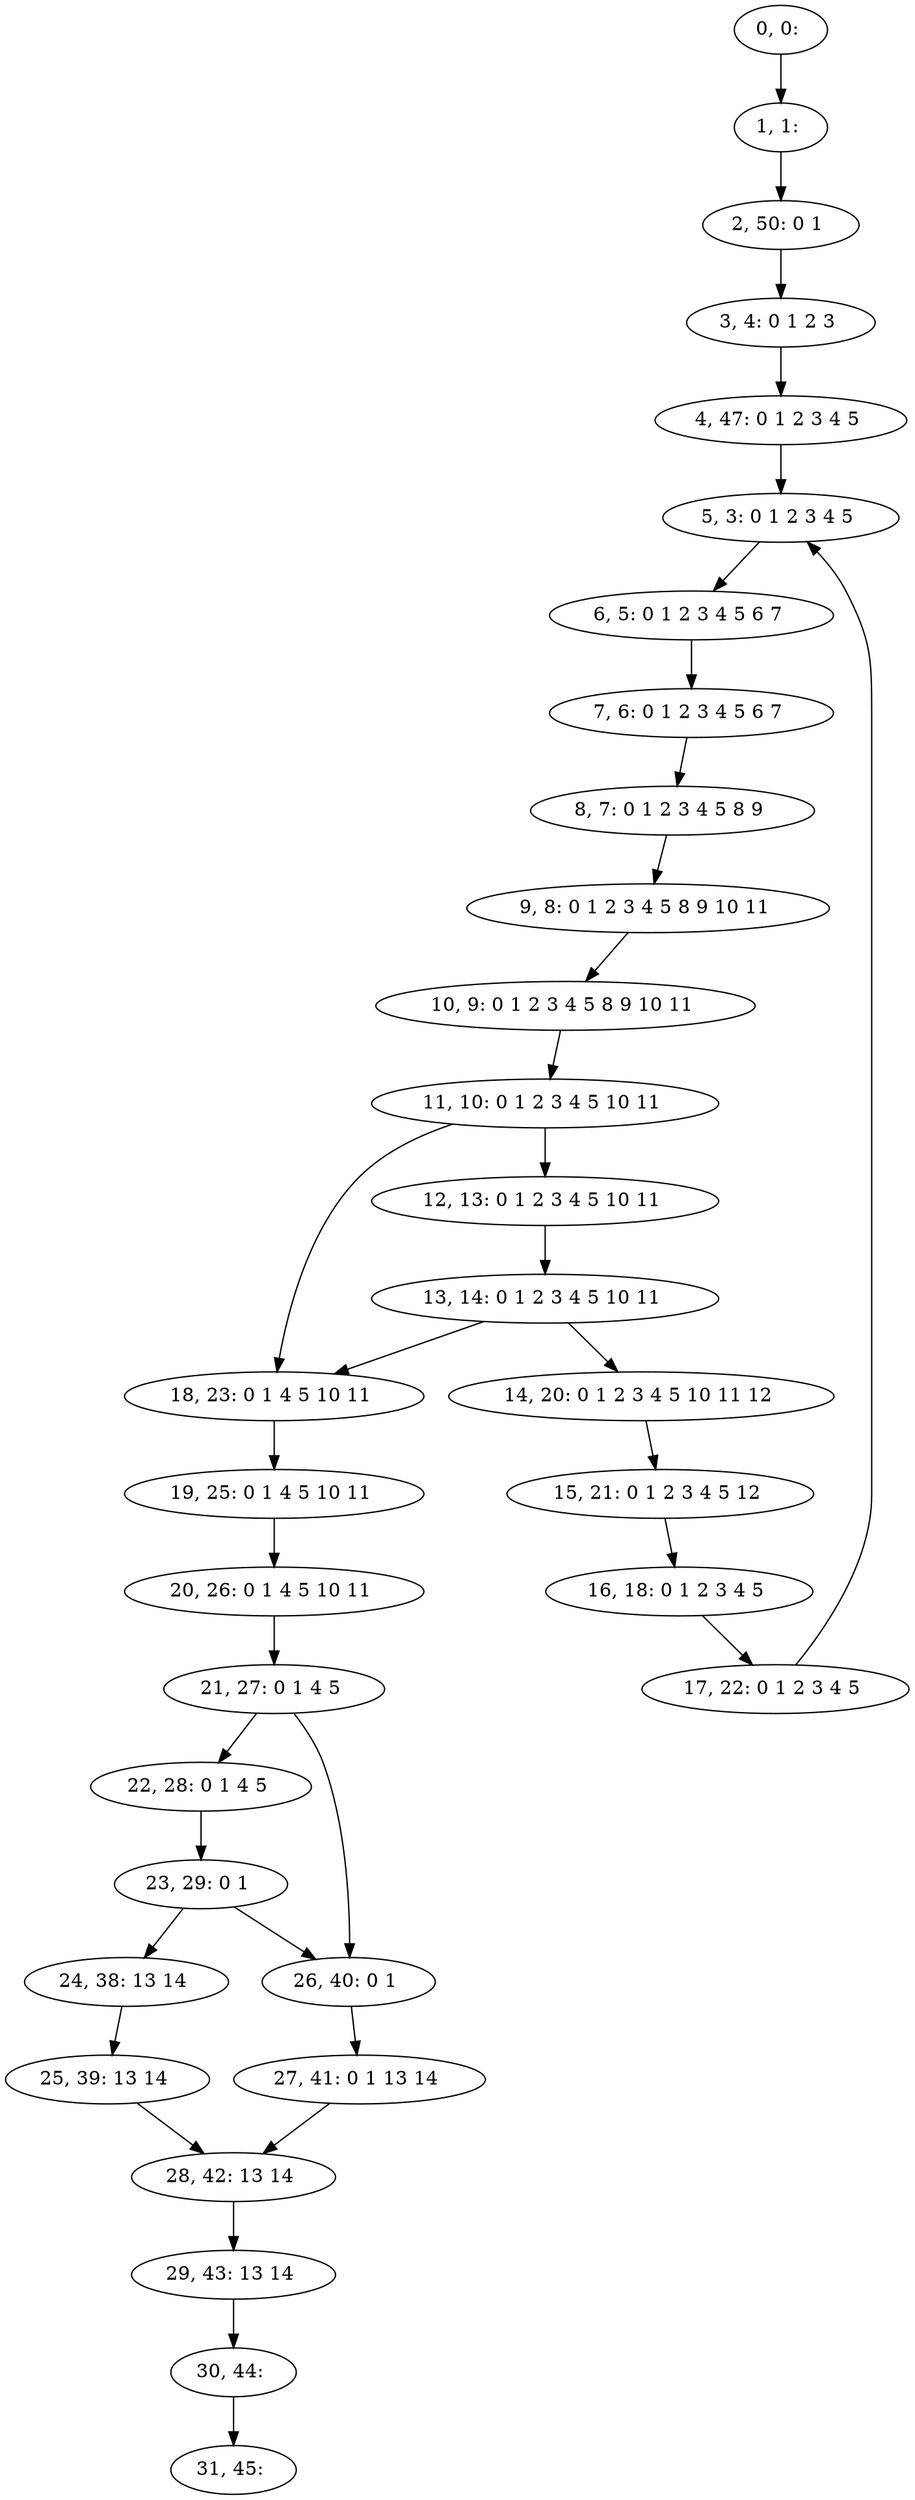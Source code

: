 digraph G {
0[label="0, 0: "];
1[label="1, 1: "];
2[label="2, 50: 0 1 "];
3[label="3, 4: 0 1 2 3 "];
4[label="4, 47: 0 1 2 3 4 5 "];
5[label="5, 3: 0 1 2 3 4 5 "];
6[label="6, 5: 0 1 2 3 4 5 6 7 "];
7[label="7, 6: 0 1 2 3 4 5 6 7 "];
8[label="8, 7: 0 1 2 3 4 5 8 9 "];
9[label="9, 8: 0 1 2 3 4 5 8 9 10 11 "];
10[label="10, 9: 0 1 2 3 4 5 8 9 10 11 "];
11[label="11, 10: 0 1 2 3 4 5 10 11 "];
12[label="12, 13: 0 1 2 3 4 5 10 11 "];
13[label="13, 14: 0 1 2 3 4 5 10 11 "];
14[label="14, 20: 0 1 2 3 4 5 10 11 12 "];
15[label="15, 21: 0 1 2 3 4 5 12 "];
16[label="16, 18: 0 1 2 3 4 5 "];
17[label="17, 22: 0 1 2 3 4 5 "];
18[label="18, 23: 0 1 4 5 10 11 "];
19[label="19, 25: 0 1 4 5 10 11 "];
20[label="20, 26: 0 1 4 5 10 11 "];
21[label="21, 27: 0 1 4 5 "];
22[label="22, 28: 0 1 4 5 "];
23[label="23, 29: 0 1 "];
24[label="24, 38: 13 14 "];
25[label="25, 39: 13 14 "];
26[label="26, 40: 0 1 "];
27[label="27, 41: 0 1 13 14 "];
28[label="28, 42: 13 14 "];
29[label="29, 43: 13 14 "];
30[label="30, 44: "];
31[label="31, 45: "];
0->1 ;
1->2 ;
2->3 ;
3->4 ;
4->5 ;
5->6 ;
6->7 ;
7->8 ;
8->9 ;
9->10 ;
10->11 ;
11->12 ;
11->18 ;
12->13 ;
13->14 ;
13->18 ;
14->15 ;
15->16 ;
16->17 ;
17->5 ;
18->19 ;
19->20 ;
20->21 ;
21->22 ;
21->26 ;
22->23 ;
23->24 ;
23->26 ;
24->25 ;
25->28 ;
26->27 ;
27->28 ;
28->29 ;
29->30 ;
30->31 ;
}
